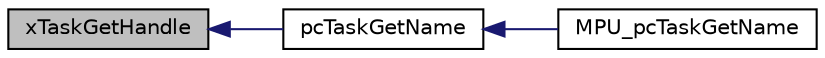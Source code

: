 digraph "xTaskGetHandle"
{
  edge [fontname="Helvetica",fontsize="10",labelfontname="Helvetica",labelfontsize="10"];
  node [fontname="Helvetica",fontsize="10",shape=record];
  rankdir="LR";
  Node131 [label="xTaskGetHandle",height=0.2,width=0.4,color="black", fillcolor="grey75", style="filled", fontcolor="black"];
  Node131 -> Node132 [dir="back",color="midnightblue",fontsize="10",style="solid",fontname="Helvetica"];
  Node132 [label="pcTaskGetName",height=0.2,width=0.4,color="black", fillcolor="white", style="filled",URL="$tasks_8c.html#a2ee63040e19e7c0cd7dbd070b8e1bca5"];
  Node132 -> Node133 [dir="back",color="midnightblue",fontsize="10",style="solid",fontname="Helvetica"];
  Node133 [label="MPU_pcTaskGetName",height=0.2,width=0.4,color="black", fillcolor="white", style="filled",URL="$mpu__wrappers_8c.html#a0a39a60680b18b8b9c650a3d38af4f7b"];
}
